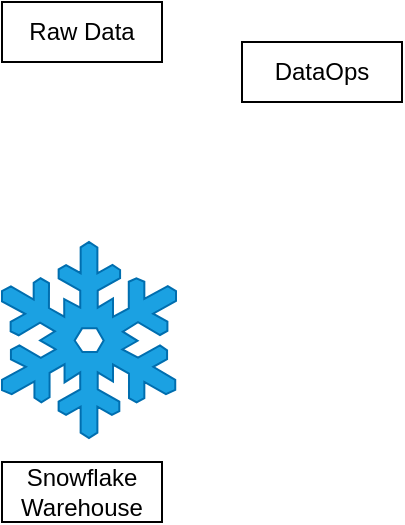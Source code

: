 <mxfile>
    <diagram id="ED2_b9mutRFHVPTM3e1-" name="Page-1">
        <mxGraphModel dx="708" dy="468" grid="1" gridSize="10" guides="1" tooltips="1" connect="1" arrows="1" fold="1" page="1" pageScale="1" pageWidth="850" pageHeight="1100" math="0" shadow="0">
            <root>
                <mxCell id="0"/>
                <mxCell id="1" parent="0"/>
                <mxCell id="2" value="Raw Data" style="rounded=0;whiteSpace=wrap;html=1;" vertex="1" parent="1">
                    <mxGeometry x="40" y="40" width="80" height="30" as="geometry"/>
                </mxCell>
                <mxCell id="3" value="DataOps" style="rounded=0;whiteSpace=wrap;html=1;" vertex="1" parent="1">
                    <mxGeometry x="160" y="60" width="80" height="30" as="geometry"/>
                </mxCell>
                <mxCell id="5" value="" style="shape=mxgraph.signs.nature.snowflake;html=1;pointerEvents=1;fillColor=#1ba1e2;strokeColor=#006EAF;verticalLabelPosition=bottom;verticalAlign=top;align=center;fontColor=#ffffff;" vertex="1" parent="1">
                    <mxGeometry x="40" y="160" width="87" height="98" as="geometry"/>
                </mxCell>
                <mxCell id="6" value="Snowflake Warehouse" style="rounded=0;whiteSpace=wrap;html=1;" vertex="1" parent="1">
                    <mxGeometry x="40" y="270" width="80" height="30" as="geometry"/>
                </mxCell>
            </root>
        </mxGraphModel>
    </diagram>
</mxfile>
